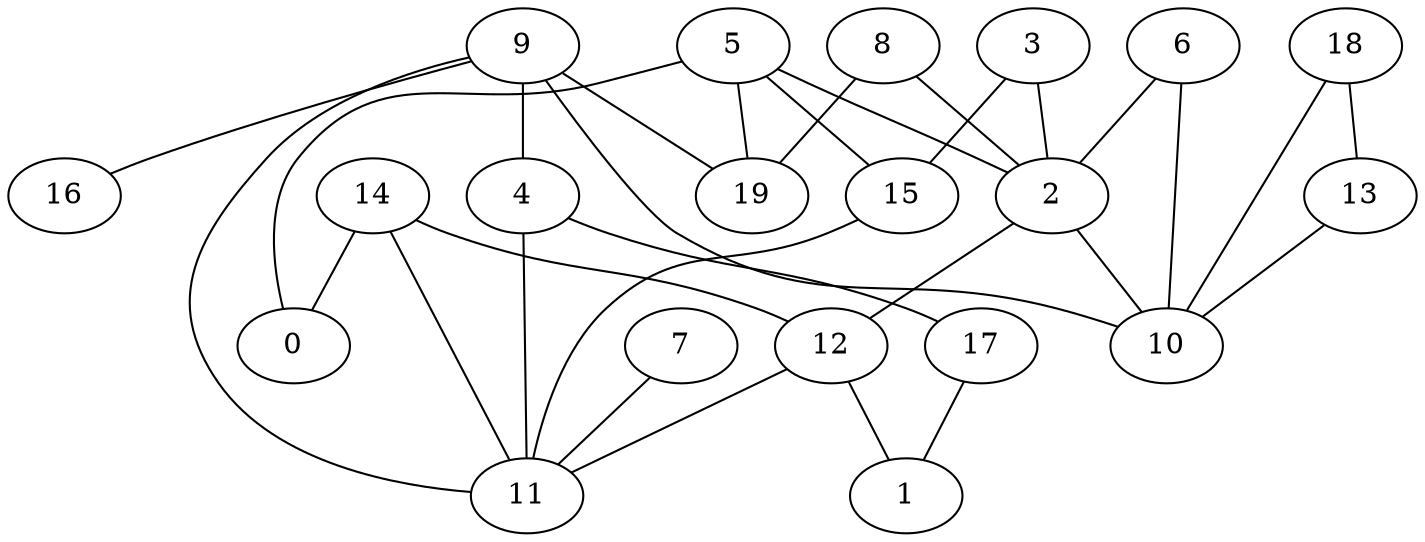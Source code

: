 digraph GG_graph {

subgraph G_graph {
edge [color = black]
"5" -> "15" [dir = none]
"8" -> "2" [dir = none]
"2" -> "10" [dir = none]
"4" -> "11" [dir = none]
"4" -> "17" [dir = none]
"18" -> "10" [dir = none]
"9" -> "19" [dir = none]
"9" -> "16" [dir = none]
"9" -> "10" [dir = none]
"9" -> "4" [dir = none]
"3" -> "2" [dir = none]
"14" -> "0" [dir = none]
"14" -> "12" [dir = none]
"14" -> "11" [dir = none]
"12" -> "1" [dir = none]
"7" -> "11" [dir = none]
"15" -> "11" [dir = none]
"13" -> "10" [dir = none]
"6" -> "10" [dir = none]
"6" -> "2" [dir = none]
"2" -> "12" [dir = none]
"5" -> "19" [dir = none]
"18" -> "13" [dir = none]
"8" -> "19" [dir = none]
"17" -> "1" [dir = none]
"5" -> "0" [dir = none]
"5" -> "2" [dir = none]
"3" -> "15" [dir = none]
"12" -> "11" [dir = none]
"9" -> "11" [dir = none]
}

}
